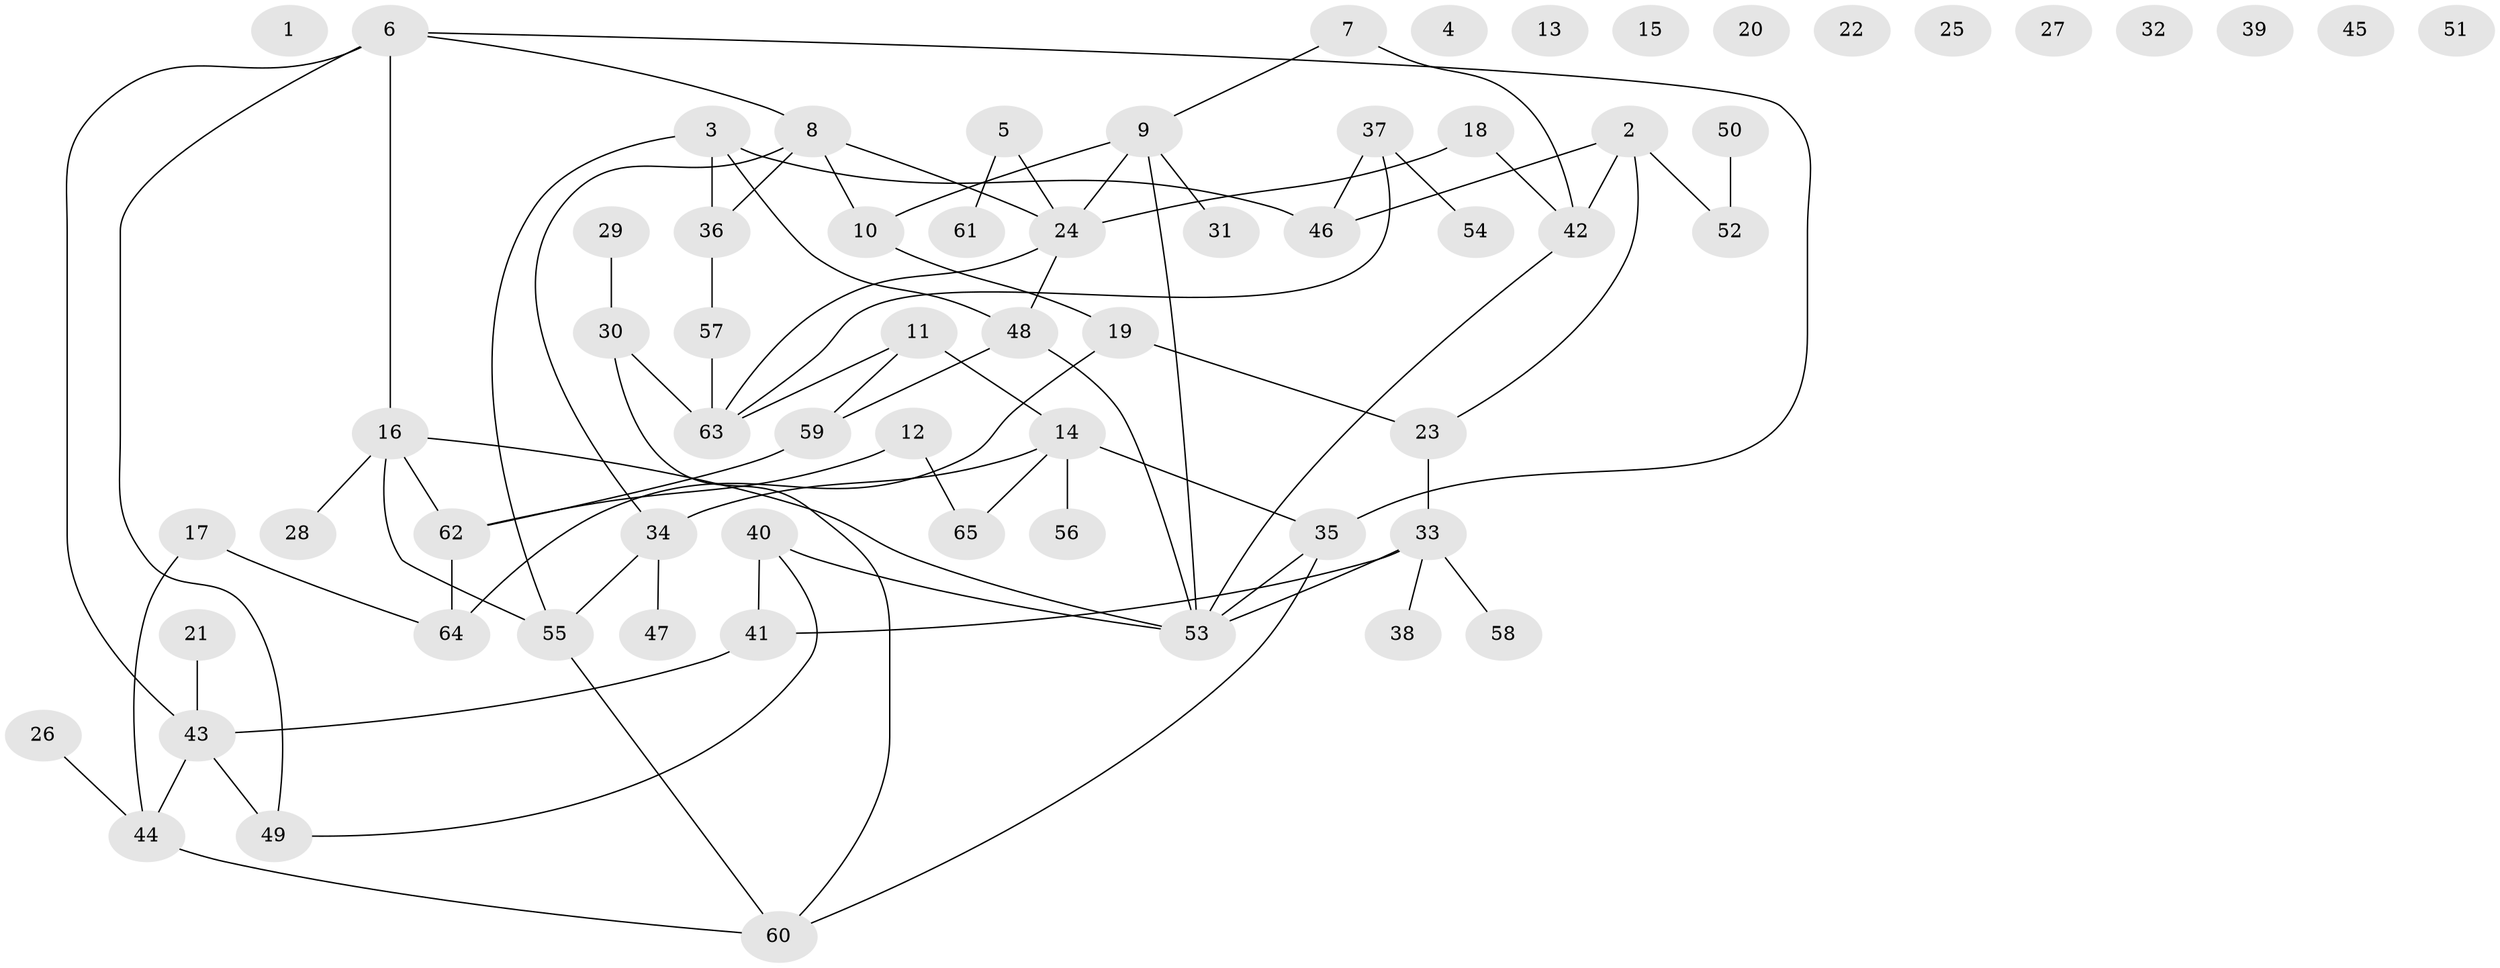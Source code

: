 // coarse degree distribution, {0: 0.3076923076923077, 8: 0.05128205128205128, 5: 0.10256410256410256, 13: 0.02564102564102564, 4: 0.07692307692307693, 9: 0.02564102564102564, 3: 0.07692307692307693, 2: 0.07692307692307693, 1: 0.23076923076923078, 6: 0.02564102564102564}
// Generated by graph-tools (version 1.1) at 2025/16/03/04/25 18:16:27]
// undirected, 65 vertices, 80 edges
graph export_dot {
graph [start="1"]
  node [color=gray90,style=filled];
  1;
  2;
  3;
  4;
  5;
  6;
  7;
  8;
  9;
  10;
  11;
  12;
  13;
  14;
  15;
  16;
  17;
  18;
  19;
  20;
  21;
  22;
  23;
  24;
  25;
  26;
  27;
  28;
  29;
  30;
  31;
  32;
  33;
  34;
  35;
  36;
  37;
  38;
  39;
  40;
  41;
  42;
  43;
  44;
  45;
  46;
  47;
  48;
  49;
  50;
  51;
  52;
  53;
  54;
  55;
  56;
  57;
  58;
  59;
  60;
  61;
  62;
  63;
  64;
  65;
  2 -- 23;
  2 -- 42;
  2 -- 46;
  2 -- 52;
  3 -- 36;
  3 -- 46;
  3 -- 48;
  3 -- 55;
  5 -- 24;
  5 -- 61;
  6 -- 8;
  6 -- 16;
  6 -- 35;
  6 -- 43;
  6 -- 49;
  7 -- 9;
  7 -- 42;
  8 -- 10;
  8 -- 24;
  8 -- 34;
  8 -- 36;
  9 -- 10;
  9 -- 24;
  9 -- 31;
  9 -- 53;
  10 -- 19;
  11 -- 14;
  11 -- 59;
  11 -- 63;
  12 -- 62;
  12 -- 65;
  14 -- 34;
  14 -- 35;
  14 -- 56;
  14 -- 65;
  16 -- 28;
  16 -- 53;
  16 -- 55;
  16 -- 62;
  17 -- 44;
  17 -- 64;
  18 -- 24;
  18 -- 42;
  19 -- 23;
  19 -- 64;
  21 -- 43;
  23 -- 33;
  24 -- 48;
  24 -- 63;
  26 -- 44;
  29 -- 30;
  30 -- 60;
  30 -- 63;
  33 -- 38;
  33 -- 41;
  33 -- 53;
  33 -- 58;
  34 -- 47;
  34 -- 55;
  35 -- 53;
  35 -- 60;
  36 -- 57;
  37 -- 46;
  37 -- 54;
  37 -- 63;
  40 -- 41;
  40 -- 49;
  40 -- 53;
  41 -- 43;
  42 -- 53;
  43 -- 44;
  43 -- 49;
  44 -- 60;
  48 -- 53;
  48 -- 59;
  50 -- 52;
  55 -- 60;
  57 -- 63;
  59 -- 62;
  62 -- 64;
}
